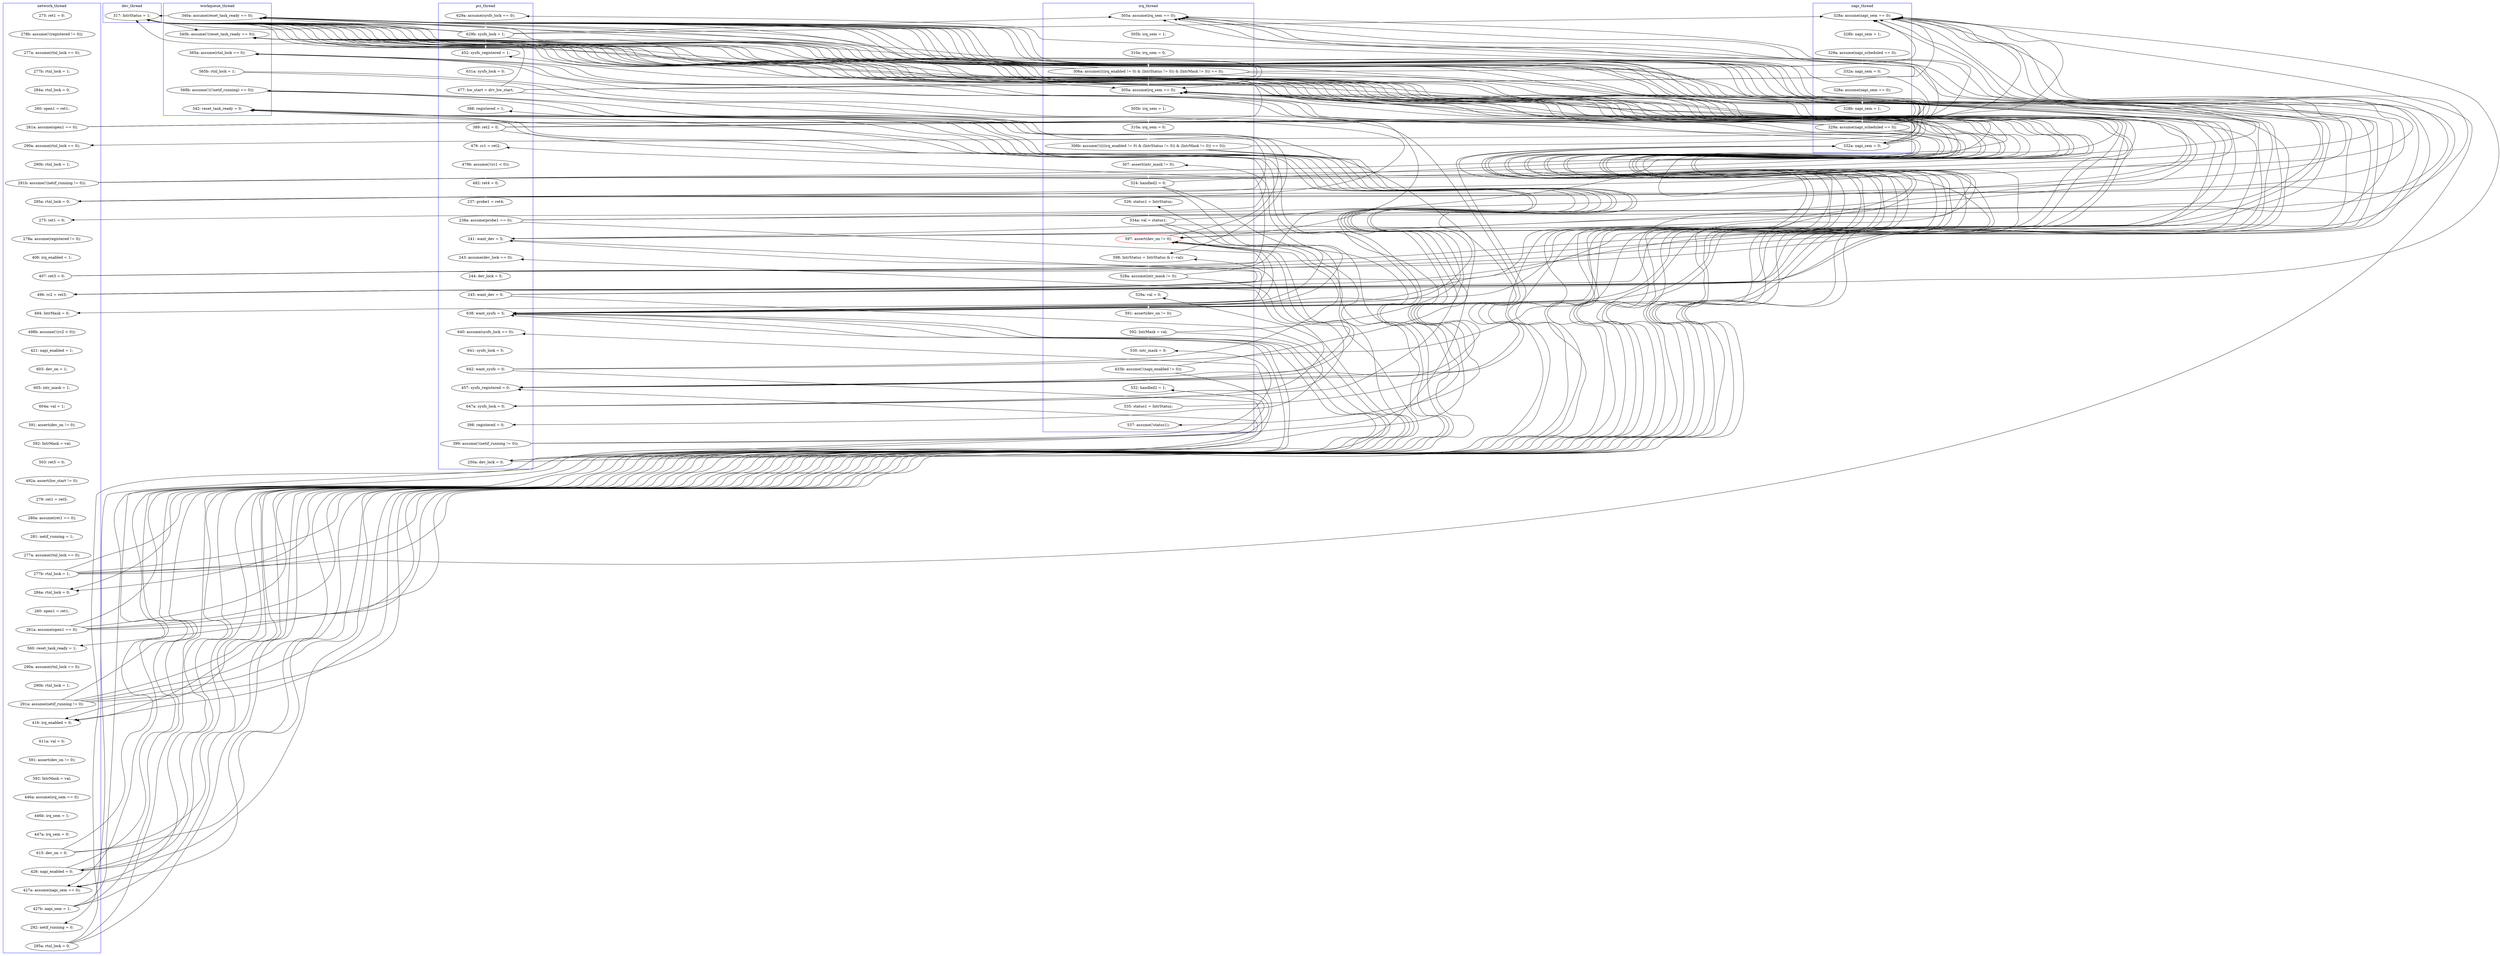 digraph Counterexample {
	227 -> 229 [color = black, style = solid, constraint = false]
	209 -> 211 [color = white, style = solid]
	154 -> 185 [color = black, style = solid, constraint = false]
	55 -> 185 [color = black, style = solid, constraint = false]
	270 -> 279 [color = white, style = solid]
	211 -> 228 [color = black, style = solid, constraint = false]
	87 -> 99 [color = black, style = solid, constraint = false]
	62 -> 72 [color = white, style = solid]
	258 -> 288 [color = black, style = solid, constraint = false]
	105 -> 166 [color = black, style = solid, constraint = false]
	122 -> 125 [color = white, style = solid]
	154 -> 166 [color = black, style = solid, constraint = false]
	225 -> 245 [color = white, style = solid]
	269 -> 270 [color = white, style = solid]
	105 -> 191 [color = black, style = solid, constraint = false]
	225 -> 228 [color = black, style = solid, constraint = false]
	166 -> 185 [color = black, style = solid, constraint = false]
	227 -> 245 [color = black, style = solid, constraint = false]
	177 -> 228 [color = black, style = solid, constraint = false]
	33 -> 35 [color = white, style = solid]
	73 -> 99 [color = black, style = solid, constraint = false]
	270 -> 273 [color = black, style = solid, constraint = false]
	208 -> 209 [color = white, style = solid]
	255 -> 258 [color = white, style = solid]
	195 -> 228 [color = black, style = solid, constraint = false]
	282 -> 288 [color = black, style = solid, constraint = false]
	119 -> 121 [color = white, style = solid]
	96 -> 107 [color = white, style = solid]
	55 -> 58 [color = black, style = solid, constraint = false]
	180 -> 196 [color = black, style = solid, constraint = false]
	159 -> 162 [color = white, style = solid]
	227 -> 228 [color = black, style = solid, constraint = false]
	230 -> 231 [color = black, style = solid, constraint = false]
	103 -> 166 [color = black, style = solid, constraint = false]
	221 -> 223 [color = white, style = solid]
	105 -> 108 [color = white, style = solid]
	67 -> 185 [color = black, style = solid, constraint = false]
	243 -> 245 [color = black, style = solid, constraint = false]
	118 -> 119 [color = white, style = solid]
	55 -> 143 [color = black, style = solid, constraint = false]
	55 -> 166 [color = black, style = solid, constraint = false]
	52 -> 53 [color = white, style = solid]
	107 -> 166 [color = black, style = solid, constraint = false]
	96 -> 99 [color = black, style = solid, constraint = false]
	93 -> 96 [color = white, style = solid]
	211 -> 222 [color = white, style = solid]
	233 -> 252 [color = white, style = solid]
	166 -> 191 [color = black, style = solid, constraint = false]
	203 -> 207 [color = white, style = solid]
	67 -> 75 [color = white, style = solid]
	41 -> 143 [color = black, style = solid, constraint = false]
	212 -> 221 [color = white, style = solid]
	73 -> 166 [color = black, style = solid, constraint = false]
	133 -> 166 [color = black, style = solid, constraint = false]
	228 -> 229 [color = black, style = solid, constraint = false]
	133 -> 155 [color = white, style = solid]
	154 -> 155 [color = black, style = solid, constraint = false]
	117 -> 118 [color = white, style = solid]
	62 -> 67 [color = black, style = solid, constraint = false]
	245 -> 255 [color = white, style = solid]
	105 -> 185 [color = black, style = solid, constraint = false]
	174 -> 175 [color = white, style = solid]
	51 -> 185 [color = black, style = solid, constraint = false]
	222 -> 227 [color = black, style = solid, constraint = false]
	107 -> 108 [color = black, style = solid, constraint = false]
	240 -> 252 [color = black, style = solid, constraint = false]
	51 -> 143 [color = black, style = solid, constraint = false]
	154 -> 191 [color = black, style = solid, constraint = false]
	273 -> 277 [color = white, style = solid]
	243 -> 249 [color = white, style = solid]
	67 -> 99 [color = black, style = solid, constraint = false]
	105 -> 143 [color = black, style = solid, constraint = false]
	134 -> 135 [color = white, style = solid]
	133 -> 134 [color = black, style = solid, constraint = false]
	263 -> 288 [color = black, style = solid, constraint = false]
	136 -> 143 [color = black, style = solid, constraint = false]
	192 -> 193 [color = white, style = solid]
	193 -> 195 [color = white, style = solid]
	180 -> 228 [color = black, style = solid, constraint = false]
	277 -> 281 [color = white, style = solid]
	60 -> 62 [color = white, style = solid]
	103 -> 105 [color = black, style = solid, constraint = false]
	279 -> 281 [color = black, style = solid, constraint = false]
	38 -> 41 [color = white, style = solid]
	136 -> 155 [color = black, style = solid, constraint = false]
	73 -> 143 [color = black, style = solid, constraint = false]
	86 -> 87 [color = white, style = solid]
	143 -> 144 [color = white, style = solid]
	41 -> 50 [color = black, style = solid, constraint = false]
	101 -> 103 [color = white, style = solid]
	55 -> 99 [color = black, style = solid, constraint = false]
	233 -> 245 [color = black, style = solid, constraint = false]
	230 -> 245 [color = black, style = solid, constraint = false]
	243 -> 252 [color = black, style = solid, constraint = false]
	185 -> 227 [color = black, style = solid, constraint = false]
	132 -> 133 [color = white, style = solid]
	166 -> 228 [color = black, style = solid, constraint = false]
	180 -> 227 [color = black, style = solid, constraint = false]
	237 -> 240 [color = white, style = solid]
	51 -> 99 [color = black, style = solid, constraint = false]
	136 -> 166 [color = black, style = solid, constraint = false]
	230 -> 237 [color = white, style = solid]
	103 -> 107 [color = black, style = solid, constraint = false]
	200 -> 202 [color = white, style = solid]
	88 -> 91 [color = white, style = solid]
	110 -> 113 [color = white, style = solid]
	259 -> 288 [color = black, style = solid, constraint = false]
	58 -> 60 [color = white, style = solid]
	87 -> 105 [color = white, style = solid]
	62 -> 143 [color = black, style = solid, constraint = false]
	133 -> 191 [color = black, style = solid, constraint = false]
	211 -> 212 [color = black, style = solid, constraint = false]
	233 -> 237 [color = black, style = solid, constraint = false]
	133 -> 143 [color = black, style = solid, constraint = false]
	166 -> 169 [color = black, style = solid, constraint = false]
	259 -> 260 [color = black, style = solid, constraint = false]
	166 -> 227 [color = white, style = solid]
	92 -> 93 [color = white, style = solid]
	152 -> 154 [color = white, style = solid]
	99 -> 100 [color = white, style = solid]
	252 -> 259 [color = white, style = solid]
	144 -> 146 [color = white, style = solid]
	103 -> 143 [color = black, style = solid, constraint = false]
	196 -> 200 [color = white, style = solid]
	62 -> 99 [color = black, style = solid, constraint = false]
	51 -> 166 [color = black, style = solid, constraint = false]
	96 -> 166 [color = black, style = solid, constraint = false]
	133 -> 185 [color = black, style = solid, constraint = false]
	127 -> 130 [color = white, style = solid]
	41 -> 166 [color = black, style = solid, constraint = false]
	227 -> 242 [color = white, style = solid]
	53 -> 55 [color = white, style = solid]
	155 -> 159 [color = white, style = solid]
	249 -> 255 [color = black, style = solid, constraint = false]
	55 -> 67 [color = white, style = solid]
	35 -> 36 [color = white, style = solid]
	62 -> 185 [color = black, style = solid, constraint = false]
	87 -> 143 [color = black, style = solid, constraint = false]
	96 -> 185 [color = black, style = solid, constraint = false]
	228 -> 242 [color = black, style = solid, constraint = false]
	73 -> 75 [color = black, style = solid, constraint = false]
	282 -> 300 [color = white, style = solid]
	162 -> 228 [color = black, style = solid, constraint = false]
	51 -> 52 [color = black, style = solid, constraint = false]
	180 -> 191 [color = black, style = solid, constraint = false]
	263 -> 269 [color = black, style = solid, constraint = false]
	87 -> 166 [color = black, style = solid, constraint = false]
	108 -> 110 [color = white, style = solid]
	177 -> 191 [color = black, style = solid, constraint = false]
	221 -> 227 [color = black, style = solid, constraint = false]
	162 -> 180 [color = black, style = solid, constraint = false]
	154 -> 180 [color = white, style = solid]
	259 -> 269 [color = white, style = solid]
	72 -> 73 [color = white, style = solid]
	177 -> 180 [color = black, style = solid, constraint = false]
	136 -> 185 [color = black, style = solid, constraint = false]
	258 -> 260 [color = white, style = solid]
	231 -> 232 [color = white, style = solid]
	233 -> 242 [color = black, style = solid, constraint = false]
	228 -> 231 [color = white, style = solid]
	230 -> 242 [color = black, style = solid, constraint = false]
	135 -> 136 [color = white, style = solid]
	240 -> 245 [color = black, style = solid, constraint = false]
	249 -> 288 [color = white, style = solid]
	229 -> 230 [color = white, style = solid]
	177 -> 196 [color = white, style = solid]
	87 -> 88 [color = black, style = solid, constraint = false]
	175 -> 177 [color = white, style = solid]
	228 -> 245 [color = black, style = solid, constraint = false]
	103 -> 185 [color = black, style = solid, constraint = false]
	100 -> 101 [color = white, style = solid]
	191 -> 192 [color = white, style = solid]
	245 -> 252 [color = black, style = solid, constraint = false]
	225 -> 229 [color = black, style = solid, constraint = false]
	260 -> 262 [color = white, style = solid]
	185 -> 191 [color = black, style = solid, constraint = false]
	222 -> 229 [color = white, style = solid]
	73 -> 185 [color = black, style = solid, constraint = false]
	131 -> 132 [color = white, style = solid]
	107 -> 143 [color = black, style = solid, constraint = false]
	185 -> 228 [color = black, style = solid, constraint = false]
	252 -> 255 [color = black, style = solid, constraint = false]
	107 -> 134 [color = white, style = solid]
	96 -> 105 [color = black, style = solid, constraint = false]
	262 -> 263 [color = white, style = solid]
	51 -> 58 [color = white, style = solid]
	279 -> 288 [color = black, style = solid, constraint = false]
	207 -> 208 [color = white, style = solid]
	162 -> 185 [color = black, style = solid, constraint = false]
	136 -> 191 [color = black, style = solid, constraint = false]
	245 -> 249 [color = black, style = solid, constraint = false]
	41 -> 52 [color = white, style = solid]
	30 -> 33 [color = white, style = solid]
	113 -> 117 [color = white, style = solid]
	67 -> 166 [color = black, style = solid, constraint = false]
	177 -> 185 [color = black, style = solid, constraint = false]
	288 -> 300 [color = black, style = solid, constraint = false]
	62 -> 166 [color = black, style = solid, constraint = false]
	242 -> 243 [color = white, style = solid]
	125 -> 126 [color = white, style = solid]
	223 -> 225 [color = white, style = solid]
	107 -> 191 [color = black, style = solid, constraint = false]
	162 -> 191 [color = black, style = solid, constraint = false]
	185 -> 196 [color = black, style = solid, constraint = false]
	166 -> 180 [color = black, style = solid, constraint = false]
	87 -> 185 [color = black, style = solid, constraint = false]
	221 -> 228 [color = black, style = solid, constraint = false]
	162 -> 169 [color = white, style = solid]
	195 -> 227 [color = black, style = solid, constraint = false]
	37 -> 38 [color = white, style = solid]
	249 -> 252 [color = black, style = solid, constraint = false]
	195 -> 196 [color = black, style = solid, constraint = false]
	36 -> 37 [color = white, style = solid]
	73 -> 88 [color = white, style = solid]
	151 -> 152 [color = white, style = solid]
	146 -> 149 [color = white, style = solid]
	50 -> 51 [color = white, style = solid]
	277 -> 279 [color = black, style = solid, constraint = false]
	105 -> 107 [color = black, style = solid, constraint = false]
	177 -> 227 [color = black, style = solid, constraint = false]
	154 -> 228 [color = black, style = solid, constraint = false]
	240 -> 242 [color = black, style = solid, constraint = false]
	91 -> 92 [color = white, style = solid]
	107 -> 185 [color = black, style = solid, constraint = false]
	252 -> 288 [color = black, style = solid, constraint = false]
	202 -> 203 [color = white, style = solid]
	136 -> 228 [color = white, style = solid]
	221 -> 222 [color = black, style = solid, constraint = false]
	130 -> 131 [color = white, style = solid]
	232 -> 233 [color = white, style = solid]
	270 -> 288 [color = black, style = solid, constraint = false]
	67 -> 143 [color = black, style = solid, constraint = false]
	211 -> 227 [color = black, style = solid, constraint = false]
	75 -> 77 [color = white, style = solid]
	222 -> 228 [color = black, style = solid, constraint = false]
	225 -> 227 [color = black, style = solid, constraint = false]
	126 -> 127 [color = white, style = solid]
	103 -> 191 [color = white, style = solid]
	258 -> 259 [color = black, style = solid, constraint = false]
	263 -> 273 [color = white, style = solid]
	149 -> 151 [color = white, style = solid]
	281 -> 282 [color = white, style = solid]
	96 -> 143 [color = black, style = solid, constraint = false]
	41 -> 99 [color = black, style = solid, constraint = false]
	121 -> 122 [color = white, style = solid]
	41 -> 185 [color = black, style = solid, constraint = false]
	169 -> 174 [color = white, style = solid]
	277 -> 288 [color = black, style = solid, constraint = false]
	222 -> 223 [color = black, style = solid, constraint = false]
	67 -> 72 [color = black, style = solid, constraint = false]
	162 -> 166 [color = black, style = solid, constraint = false]
	195 -> 212 [color = white, style = solid]
	77 -> 86 [color = white, style = solid]
	180 -> 185 [color = black, style = solid, constraint = false]
	subgraph cluster4 {
		label = napi_thread
		color = blue
		149  [label = "332a: napi_sem = 0;"]
		151  [label = "328a: assume(napi_sem == 0);"]
		154  [label = "329a: assume(napi_scheduled == 0);"]
		143  [label = "328a: assume(napi_sem == 0);"]
		152  [label = "328b: napi_sem = 1;"]
		146  [label = "329a: assume(napi_scheduled == 0);"]
		144  [label = "328b: napi_sem = 1;"]
		180  [label = "332a: napi_sem = 0;"]
	}
	subgraph cluster7 {
		label = dev_thread
		color = blue
		185  [label = "317: IntrStatus = 1;"]
	}
	subgraph cluster5 {
		label = workqueue_thread
		color = blue
		288  [label = "342: reset_task_ready = 0;"]
		166  [label = "340a: assume(reset_task_ready == 0);"]
		249  [label = "568b: assume(!((!netif_running) == 0));"]
		242  [label = "565a: assume(rtnl_lock == 0);"]
		243  [label = "565b: rtnl_lock = 1;"]
		227  [label = "340b: assume(!(reset_task_ready == 0));"]
	}
	subgraph cluster1 {
		label = pci_thread
		color = blue
		96  [label = "238a: assume(probe1 == 0);"]
		279  [label = "250a: dev_lock = 0;"]
		51  [label = "629b: sysfs_lock = 1;"]
		107  [label = "241: want_dev = 5;"]
		73  [label = "389: ret2 = 0;"]
		233  [label = "642: want_sysfs = 0;"]
		72  [label = "388: registered = 1;"]
		92  [label = "482: ret4 = 0;"]
		93  [label = "237: probe1 = ret4;"]
		134  [label = "243: assume(dev_lock == 0);"]
		60  [label = "631a: sysfs_lock = 0;"]
		58  [label = "452: sysfs_registered = 1;"]
		50  [label = "629a: assume(sysfs_lock == 0);"]
		232  [label = "641: sysfs_lock = 5;"]
		228  [label = "638: want_sysfs = 5;"]
		136  [label = "245: want_dev = 0;"]
		62  [label = "477: hw_start = drv_hw_start;"]
		269  [label = "398: registered = 0;"]
		259  [label = "647a: sysfs_lock = 0;"]
		88  [label = "476: rc1 = ret2;"]
		91  [label = "479b: assume(!(rc1 < 0));"]
		270  [label = "399: assume(!(netif_running != 0));"]
		135  [label = "244: dev_lock = 5;"]
		231  [label = "640: assume(sysfs_lock == 0);"]
		252  [label = "457: sysfs_registered = 0;"]
	}
	subgraph cluster3 {
		label = irq_thread
		color = blue
		282  [label = "535: status1 = IntrStatus;"]
		263  [label = "592: IntrMask = val;"]
		193  [label = "310a: irq_sem = 0;"]
		262  [label = "591: assert(dev_on != 0);"]
		260  [label = "529a: val = 0;"]
		195  [label = "306b: assume(!((((irq_enabled != 0) & (IntrStatus != 0)) & (IntrMask != 0)) == 0));"]
		192  [label = "305b: irq_sem = 1;"]
		225  [label = "534a: val = status1;"]
		255  [label = "598: IntrStatus = IntrStatus & (~val);"]
		103  [label = "306a: assume((((irq_enabled != 0) & (IntrStatus != 0)) & (IntrMask != 0)) == 0);"]
		100  [label = "305b: irq_sem = 1;"]
		273  [label = "530: intr_mask = 0;"]
		223  [label = "526: status1 = IntrStatus;"]
		300  [label = "537: assume(!status1);"]
		212  [label = "307: assert(intr_mask != 0);"]
		258  [label = "528a: assume(intr_mask != 0);"]
		221  [label = "524: handled2 = 0;"]
		281  [label = "532: handled2 = 1;"]
		99  [label = "305a: assume(irq_sem == 0);"]
		277  [label = "433b: assume(!(napi_enabled != 0));"]
		191  [label = "305a: assume(irq_sem == 0);"]
		245  [label = "597: assert(dev_on != 0);", color = red]
		101  [label = "310a: irq_sem = 0;"]
	}
	subgraph cluster2 {
		label = network_thread
		color = blue
		230  [label = "427b: napi_sem = 1;"]
		86  [label = "406: irq_enabled = 1;"]
		118  [label = "605: intr_mask = 1;"]
		37  [label = "284a: rtnl_lock = 0;"]
		38  [label = "260: open1 = ret1;"]
		162  [label = "261a: assume(open1 == 0);"]
		132  [label = "277a: assume(rtnl_lock == 0);"]
		105  [label = "496: rc2 = ret3;"]
		122  [label = "592: IntrMask = val;"]
		177  [label = "291a: assume(netif_running != 0);"]
		208  [label = "446b: irq_sem = 1;"]
		127  [label = "279: ret1 = ret5;"]
		222  [label = "426: napi_enabled = 0;"]
		52  [label = "290a: assume(rtnl_lock == 0);"]
		174  [label = "290a: assume(rtnl_lock == 0);"]
		126  [label = "492a: assert(hw_start != 0);"]
		77  [label = "278a: assume(registered != 0);"]
		175  [label = "290b: rtnl_lock = 1;"]
		169  [label = "560: reset_task_ready = 1;"]
		75  [label = "275: ret1 = 0;"]
		200  [label = "611a: val = 0;"]
		133  [label = "277b: rtnl_lock = 1;"]
		117  [label = "603: dev_on = 1;"]
		240  [label = "295a: rtnl_lock = 0;"]
		202  [label = "591: assert(dev_on != 0);"]
		130  [label = "280a: assume(ret1 == 0);"]
		229  [label = "427a: assume(napi_sem == 0);"]
		196  [label = "416: irq_enabled = 0;"]
		125  [label = "503: ret5 = 0;"]
		67  [label = "295a: rtnl_lock = 0;"]
		121  [label = "591: assert(dev_on != 0);"]
		113  [label = "421: napi_enabled = 1;"]
		35  [label = "277a: assume(rtnl_lock == 0);"]
		207  [label = "446a: assume(irq_sem == 0);"]
		131  [label = "281: netif_running = 1;"]
		108  [label = "494: IntrMask = 0;"]
		36  [label = "277b: rtnl_lock = 1;"]
		119  [label = "604a: val = 1;"]
		41  [label = "261a: assume(open1 == 0);"]
		53  [label = "290b: rtnl_lock = 1;"]
		33  [label = "278b: assume(!(registered != 0));"]
		209  [label = "447a: irq_sem = 0;"]
		110  [label = "498b: assume(!(rc2 < 0));"]
		87  [label = "407: ret3 = 0;"]
		203  [label = "592: IntrMask = val;"]
		55  [label = "291b: assume(!(netif_running != 0));"]
		159  [label = "260: open1 = ret1;"]
		211  [label = "615: dev_on = 0;"]
		237  [label = "292: netif_running = 0;"]
		155  [label = "284a: rtnl_lock = 0;"]
		30  [label = "275: ret1 = 0;"]
	}
}